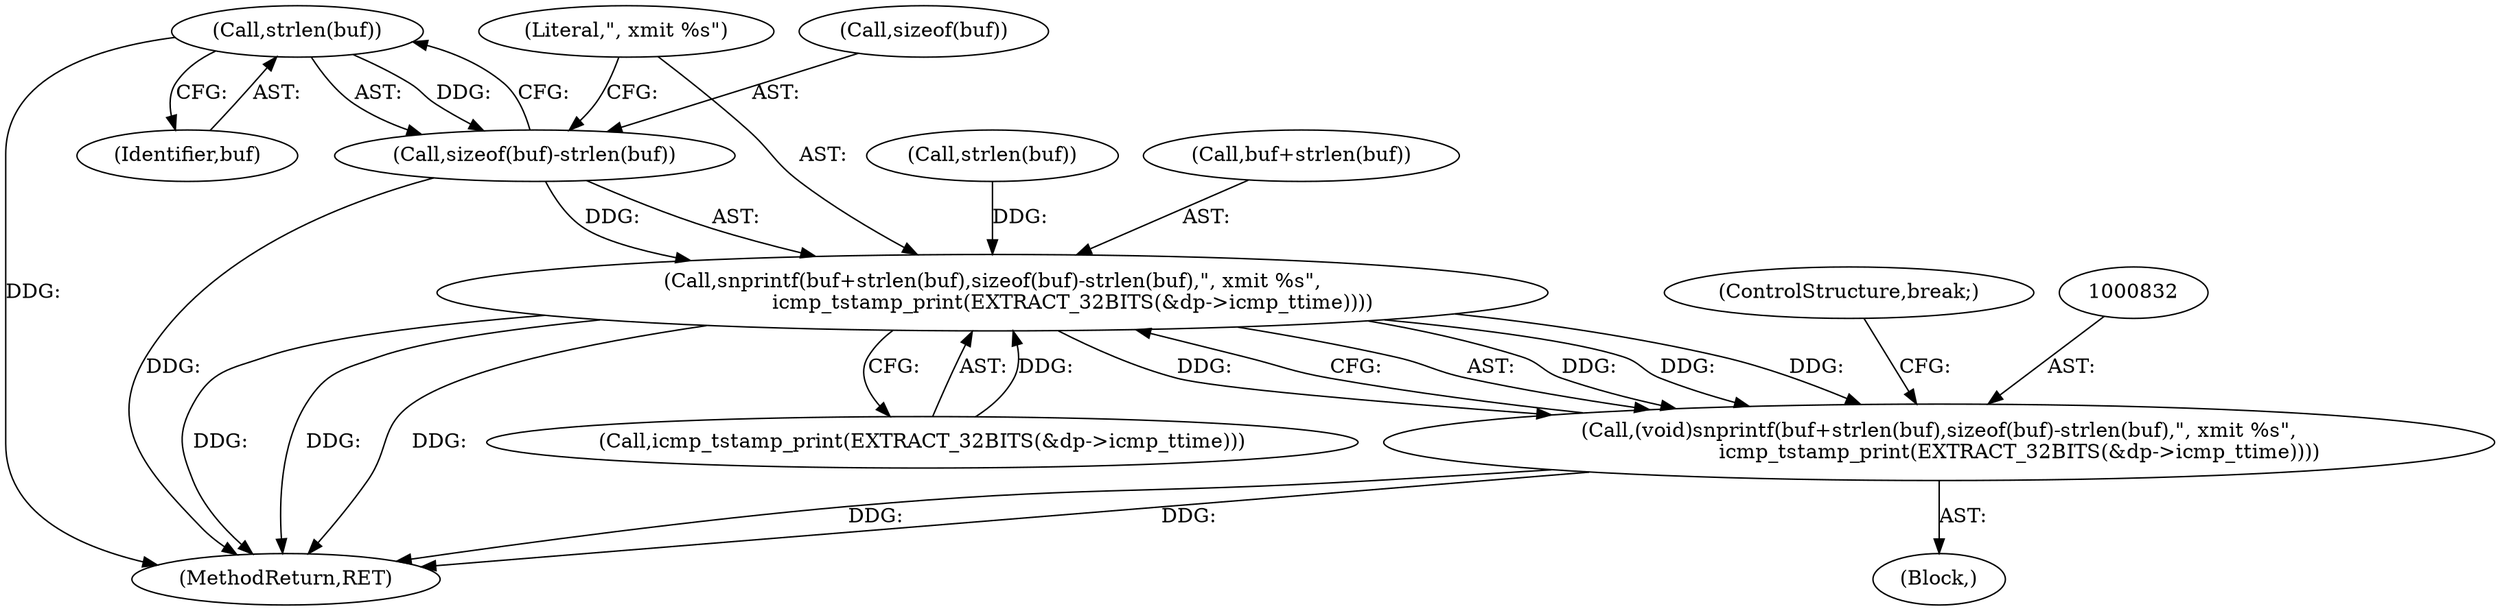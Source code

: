 digraph "0_tcpdump_2b62d1dda41590db29368ec7ba5f4faf3464765a@API" {
"1000841" [label="(Call,strlen(buf))"];
"1000838" [label="(Call,sizeof(buf)-strlen(buf))"];
"1000833" [label="(Call,snprintf(buf+strlen(buf),sizeof(buf)-strlen(buf),\", xmit %s\",\n                         icmp_tstamp_print(EXTRACT_32BITS(&dp->icmp_ttime))))"];
"1000831" [label="(Call,(void)snprintf(buf+strlen(buf),sizeof(buf)-strlen(buf),\", xmit %s\",\n                         icmp_tstamp_print(EXTRACT_32BITS(&dp->icmp_ttime))))"];
"1000850" [label="(ControlStructure,break;)"];
"1001260" [label="(MethodReturn,RET)"];
"1000833" [label="(Call,snprintf(buf+strlen(buf),sizeof(buf)-strlen(buf),\", xmit %s\",\n                         icmp_tstamp_print(EXTRACT_32BITS(&dp->icmp_ttime))))"];
"1000841" [label="(Call,strlen(buf))"];
"1000831" [label="(Call,(void)snprintf(buf+strlen(buf),sizeof(buf)-strlen(buf),\", xmit %s\",\n                         icmp_tstamp_print(EXTRACT_32BITS(&dp->icmp_ttime))))"];
"1000843" [label="(Literal,\", xmit %s\")"];
"1000836" [label="(Call,strlen(buf))"];
"1000162" [label="(Block,)"];
"1000844" [label="(Call,icmp_tstamp_print(EXTRACT_32BITS(&dp->icmp_ttime)))"];
"1000842" [label="(Identifier,buf)"];
"1000838" [label="(Call,sizeof(buf)-strlen(buf))"];
"1000834" [label="(Call,buf+strlen(buf))"];
"1000839" [label="(Call,sizeof(buf))"];
"1000841" -> "1000838"  [label="AST: "];
"1000841" -> "1000842"  [label="CFG: "];
"1000842" -> "1000841"  [label="AST: "];
"1000838" -> "1000841"  [label="CFG: "];
"1000841" -> "1001260"  [label="DDG: "];
"1000841" -> "1000838"  [label="DDG: "];
"1000838" -> "1000833"  [label="AST: "];
"1000839" -> "1000838"  [label="AST: "];
"1000843" -> "1000838"  [label="CFG: "];
"1000838" -> "1001260"  [label="DDG: "];
"1000838" -> "1000833"  [label="DDG: "];
"1000833" -> "1000831"  [label="AST: "];
"1000833" -> "1000844"  [label="CFG: "];
"1000834" -> "1000833"  [label="AST: "];
"1000843" -> "1000833"  [label="AST: "];
"1000844" -> "1000833"  [label="AST: "];
"1000831" -> "1000833"  [label="CFG: "];
"1000833" -> "1001260"  [label="DDG: "];
"1000833" -> "1001260"  [label="DDG: "];
"1000833" -> "1001260"  [label="DDG: "];
"1000833" -> "1000831"  [label="DDG: "];
"1000833" -> "1000831"  [label="DDG: "];
"1000833" -> "1000831"  [label="DDG: "];
"1000833" -> "1000831"  [label="DDG: "];
"1000836" -> "1000833"  [label="DDG: "];
"1000844" -> "1000833"  [label="DDG: "];
"1000831" -> "1000162"  [label="AST: "];
"1000832" -> "1000831"  [label="AST: "];
"1000850" -> "1000831"  [label="CFG: "];
"1000831" -> "1001260"  [label="DDG: "];
"1000831" -> "1001260"  [label="DDG: "];
}

